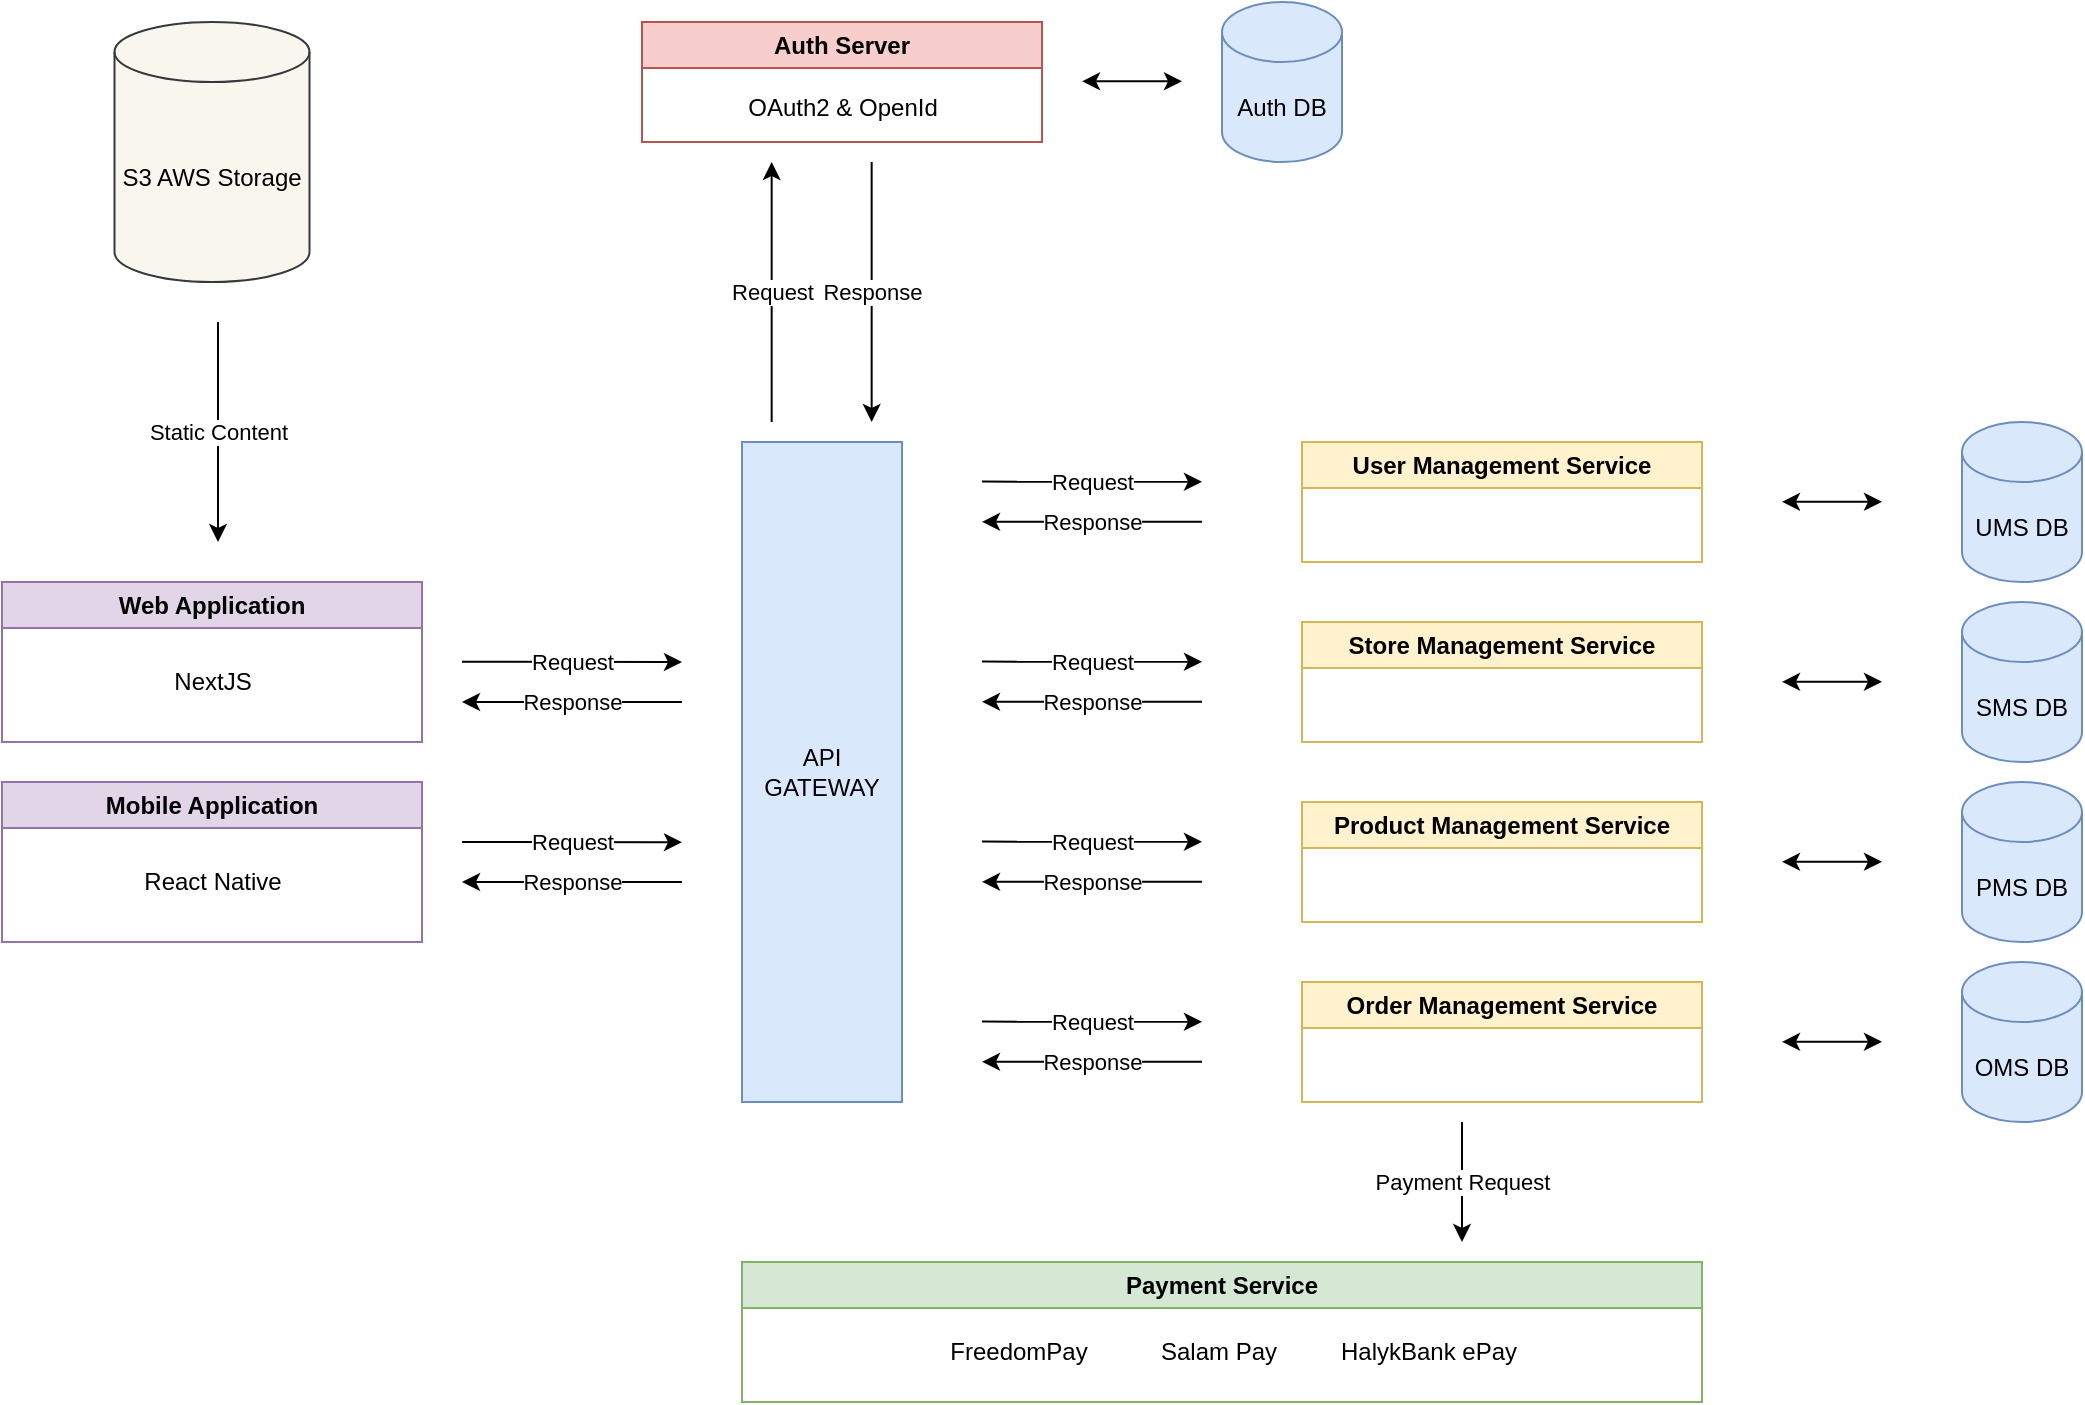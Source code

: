 <mxfile version="24.2.5" type="github">
  <diagram name="Page-1" id="4DVArmQ2FKZMZtiGT3NC">
    <mxGraphModel dx="1647" dy="916" grid="1" gridSize="10" guides="1" tooltips="1" connect="1" arrows="1" fold="1" page="1" pageScale="1" pageWidth="850" pageHeight="1100" math="0" shadow="0">
      <root>
        <mxCell id="0" />
        <mxCell id="1" parent="0" />
        <mxCell id="9ykSHjA-KUcAoBF8mec--2" value="Web Application" style="swimlane;whiteSpace=wrap;html=1;fillColor=#e1d5e7;strokeColor=#9673a6;" parent="1" vertex="1">
          <mxGeometry x="350" y="470" width="210" height="80" as="geometry" />
        </mxCell>
        <mxCell id="9ykSHjA-KUcAoBF8mec--70" value="NextJS" style="text;html=1;align=center;verticalAlign=middle;resizable=0;points=[];autosize=1;strokeColor=none;fillColor=none;" parent="9ykSHjA-KUcAoBF8mec--2" vertex="1">
          <mxGeometry x="75" y="35" width="60" height="30" as="geometry" />
        </mxCell>
        <mxCell id="9ykSHjA-KUcAoBF8mec--3" value="Mobile Application" style="swimlane;whiteSpace=wrap;html=1;fillColor=#e1d5e7;strokeColor=#9673a6;" parent="1" vertex="1">
          <mxGeometry x="350" y="570" width="210" height="80" as="geometry" />
        </mxCell>
        <mxCell id="9ykSHjA-KUcAoBF8mec--71" value="&lt;div&gt;React Native&lt;/div&gt;" style="text;html=1;align=center;verticalAlign=middle;resizable=0;points=[];autosize=1;strokeColor=none;fillColor=none;" parent="9ykSHjA-KUcAoBF8mec--3" vertex="1">
          <mxGeometry x="60" y="35" width="90" height="30" as="geometry" />
        </mxCell>
        <mxCell id="9ykSHjA-KUcAoBF8mec--7" value="&lt;div&gt;API&lt;/div&gt;&lt;div&gt;GATEWAY&lt;br&gt;&lt;/div&gt;" style="rounded=0;whiteSpace=wrap;html=1;fillColor=#dae8fc;strokeColor=#6c8ebf;" parent="1" vertex="1">
          <mxGeometry x="720" y="400" width="80" height="330" as="geometry" />
        </mxCell>
        <mxCell id="9ykSHjA-KUcAoBF8mec--13" value="" style="endArrow=classic;html=1;rounded=0;" parent="1" edge="1">
          <mxGeometry relative="1" as="geometry">
            <mxPoint x="580" y="509.9" as="sourcePoint" />
            <mxPoint x="690" y="510" as="targetPoint" />
          </mxGeometry>
        </mxCell>
        <mxCell id="9ykSHjA-KUcAoBF8mec--14" value="&lt;div&gt;Request&lt;/div&gt;" style="edgeLabel;resizable=0;html=1;;align=center;verticalAlign=middle;" parent="9ykSHjA-KUcAoBF8mec--13" connectable="0" vertex="1">
          <mxGeometry relative="1" as="geometry" />
        </mxCell>
        <mxCell id="9ykSHjA-KUcAoBF8mec--16" value="" style="endArrow=classic;html=1;rounded=0;" parent="1" edge="1">
          <mxGeometry relative="1" as="geometry">
            <mxPoint x="580" y="600" as="sourcePoint" />
            <mxPoint x="690" y="600.1" as="targetPoint" />
          </mxGeometry>
        </mxCell>
        <mxCell id="9ykSHjA-KUcAoBF8mec--17" value="&lt;div&gt;Request&lt;/div&gt;" style="edgeLabel;resizable=0;html=1;;align=center;verticalAlign=middle;" parent="9ykSHjA-KUcAoBF8mec--16" connectable="0" vertex="1">
          <mxGeometry relative="1" as="geometry" />
        </mxCell>
        <mxCell id="9ykSHjA-KUcAoBF8mec--18" value="" style="endArrow=classic;html=1;rounded=0;" parent="1" edge="1">
          <mxGeometry relative="1" as="geometry">
            <mxPoint x="690" y="530" as="sourcePoint" />
            <mxPoint x="580" y="530" as="targetPoint" />
          </mxGeometry>
        </mxCell>
        <mxCell id="9ykSHjA-KUcAoBF8mec--19" value="&lt;div&gt;Response&lt;/div&gt;" style="edgeLabel;resizable=0;html=1;;align=center;verticalAlign=middle;" parent="9ykSHjA-KUcAoBF8mec--18" connectable="0" vertex="1">
          <mxGeometry relative="1" as="geometry" />
        </mxCell>
        <mxCell id="9ykSHjA-KUcAoBF8mec--20" value="" style="endArrow=classic;html=1;rounded=0;" parent="1" edge="1">
          <mxGeometry relative="1" as="geometry">
            <mxPoint x="690" y="620" as="sourcePoint" />
            <mxPoint x="580" y="620" as="targetPoint" />
          </mxGeometry>
        </mxCell>
        <mxCell id="9ykSHjA-KUcAoBF8mec--21" value="&lt;div&gt;Response&lt;/div&gt;" style="edgeLabel;resizable=0;html=1;;align=center;verticalAlign=middle;" parent="9ykSHjA-KUcAoBF8mec--20" connectable="0" vertex="1">
          <mxGeometry relative="1" as="geometry" />
        </mxCell>
        <mxCell id="9ykSHjA-KUcAoBF8mec--22" value="Auth Server" style="swimlane;whiteSpace=wrap;html=1;fillColor=#f8cecc;strokeColor=#b85450;" parent="1" vertex="1">
          <mxGeometry x="670" y="190" width="200" height="60" as="geometry" />
        </mxCell>
        <mxCell id="9ykSHjA-KUcAoBF8mec--25" value="" style="endArrow=classic;html=1;rounded=0;" parent="1" edge="1">
          <mxGeometry relative="1" as="geometry">
            <mxPoint x="734.83" y="390" as="sourcePoint" />
            <mxPoint x="734.83" y="260" as="targetPoint" />
          </mxGeometry>
        </mxCell>
        <mxCell id="9ykSHjA-KUcAoBF8mec--26" value="&lt;div&gt;Request&lt;/div&gt;" style="edgeLabel;resizable=0;html=1;;align=center;verticalAlign=middle;" parent="9ykSHjA-KUcAoBF8mec--25" connectable="0" vertex="1">
          <mxGeometry relative="1" as="geometry" />
        </mxCell>
        <mxCell id="9ykSHjA-KUcAoBF8mec--27" value="" style="endArrow=classic;html=1;rounded=0;" parent="1" edge="1">
          <mxGeometry relative="1" as="geometry">
            <mxPoint x="784.83" y="260" as="sourcePoint" />
            <mxPoint x="784.83" y="390" as="targetPoint" />
          </mxGeometry>
        </mxCell>
        <mxCell id="9ykSHjA-KUcAoBF8mec--28" value="&lt;div&gt;Response&lt;/div&gt;" style="edgeLabel;resizable=0;html=1;;align=center;verticalAlign=middle;" parent="9ykSHjA-KUcAoBF8mec--27" connectable="0" vertex="1">
          <mxGeometry relative="1" as="geometry" />
        </mxCell>
        <mxCell id="9ykSHjA-KUcAoBF8mec--29" value="Auth DB" style="shape=cylinder3;whiteSpace=wrap;html=1;boundedLbl=1;backgroundOutline=1;size=15;fillColor=#dae8fc;strokeColor=#6c8ebf;" parent="1" vertex="1">
          <mxGeometry x="960" y="180" width="60" height="80" as="geometry" />
        </mxCell>
        <mxCell id="9ykSHjA-KUcAoBF8mec--30" value="" style="endArrow=classic;startArrow=classic;html=1;rounded=0;" parent="1" edge="1">
          <mxGeometry width="50" height="50" relative="1" as="geometry">
            <mxPoint x="890" y="219.66" as="sourcePoint" />
            <mxPoint x="940" y="219.66" as="targetPoint" />
          </mxGeometry>
        </mxCell>
        <mxCell id="9ykSHjA-KUcAoBF8mec--31" value="User Management Service" style="swimlane;whiteSpace=wrap;html=1;fillColor=#fff2cc;strokeColor=#d6b656;" parent="1" vertex="1">
          <mxGeometry x="1000" y="400" width="200" height="60" as="geometry" />
        </mxCell>
        <mxCell id="9ykSHjA-KUcAoBF8mec--32" value="UMS DB" style="shape=cylinder3;whiteSpace=wrap;html=1;boundedLbl=1;backgroundOutline=1;size=15;fillColor=#dae8fc;strokeColor=#6c8ebf;" parent="1" vertex="1">
          <mxGeometry x="1330" y="390" width="60" height="80" as="geometry" />
        </mxCell>
        <mxCell id="9ykSHjA-KUcAoBF8mec--33" value="" style="endArrow=classic;startArrow=classic;html=1;rounded=0;" parent="1" edge="1">
          <mxGeometry width="50" height="50" relative="1" as="geometry">
            <mxPoint x="1240" y="429.91" as="sourcePoint" />
            <mxPoint x="1290" y="429.91" as="targetPoint" />
          </mxGeometry>
        </mxCell>
        <mxCell id="9ykSHjA-KUcAoBF8mec--34" value="" style="endArrow=classic;html=1;rounded=0;" parent="1" edge="1">
          <mxGeometry relative="1" as="geometry">
            <mxPoint x="840" y="419.8" as="sourcePoint" />
            <mxPoint x="950" y="419.9" as="targetPoint" />
          </mxGeometry>
        </mxCell>
        <mxCell id="9ykSHjA-KUcAoBF8mec--35" value="&lt;div&gt;Request&lt;/div&gt;" style="edgeLabel;resizable=0;html=1;;align=center;verticalAlign=middle;" parent="9ykSHjA-KUcAoBF8mec--34" connectable="0" vertex="1">
          <mxGeometry relative="1" as="geometry" />
        </mxCell>
        <mxCell id="9ykSHjA-KUcAoBF8mec--36" value="" style="endArrow=classic;html=1;rounded=0;" parent="1" edge="1">
          <mxGeometry relative="1" as="geometry">
            <mxPoint x="950" y="439.9" as="sourcePoint" />
            <mxPoint x="840" y="439.9" as="targetPoint" />
          </mxGeometry>
        </mxCell>
        <mxCell id="9ykSHjA-KUcAoBF8mec--37" value="&lt;div&gt;Response&lt;/div&gt;" style="edgeLabel;resizable=0;html=1;;align=center;verticalAlign=middle;" parent="9ykSHjA-KUcAoBF8mec--36" connectable="0" vertex="1">
          <mxGeometry relative="1" as="geometry" />
        </mxCell>
        <mxCell id="9ykSHjA-KUcAoBF8mec--45" value="Store Management Service" style="swimlane;whiteSpace=wrap;html=1;fillColor=#fff2cc;strokeColor=#d6b656;" parent="1" vertex="1">
          <mxGeometry x="1000" y="490" width="200" height="60" as="geometry" />
        </mxCell>
        <mxCell id="9ykSHjA-KUcAoBF8mec--46" value="SMS DB" style="shape=cylinder3;whiteSpace=wrap;html=1;boundedLbl=1;backgroundOutline=1;size=15;fillColor=#dae8fc;strokeColor=#6c8ebf;" parent="1" vertex="1">
          <mxGeometry x="1330" y="480" width="60" height="80" as="geometry" />
        </mxCell>
        <mxCell id="9ykSHjA-KUcAoBF8mec--47" value="" style="endArrow=classic;startArrow=classic;html=1;rounded=0;" parent="1" edge="1">
          <mxGeometry width="50" height="50" relative="1" as="geometry">
            <mxPoint x="1240" y="519.91" as="sourcePoint" />
            <mxPoint x="1290" y="519.91" as="targetPoint" />
          </mxGeometry>
        </mxCell>
        <mxCell id="9ykSHjA-KUcAoBF8mec--48" value="" style="endArrow=classic;html=1;rounded=0;" parent="1" edge="1">
          <mxGeometry relative="1" as="geometry">
            <mxPoint x="840" y="509.8" as="sourcePoint" />
            <mxPoint x="950" y="509.9" as="targetPoint" />
          </mxGeometry>
        </mxCell>
        <mxCell id="9ykSHjA-KUcAoBF8mec--49" value="&lt;div&gt;Request&lt;/div&gt;" style="edgeLabel;resizable=0;html=1;;align=center;verticalAlign=middle;" parent="9ykSHjA-KUcAoBF8mec--48" connectable="0" vertex="1">
          <mxGeometry relative="1" as="geometry" />
        </mxCell>
        <mxCell id="9ykSHjA-KUcAoBF8mec--50" value="" style="endArrow=classic;html=1;rounded=0;" parent="1" edge="1">
          <mxGeometry relative="1" as="geometry">
            <mxPoint x="950" y="529.9" as="sourcePoint" />
            <mxPoint x="840" y="529.9" as="targetPoint" />
          </mxGeometry>
        </mxCell>
        <mxCell id="9ykSHjA-KUcAoBF8mec--51" value="&lt;div&gt;Response&lt;/div&gt;" style="edgeLabel;resizable=0;html=1;;align=center;verticalAlign=middle;" parent="9ykSHjA-KUcAoBF8mec--50" connectable="0" vertex="1">
          <mxGeometry relative="1" as="geometry" />
        </mxCell>
        <mxCell id="9ykSHjA-KUcAoBF8mec--52" value="Product Management Service" style="swimlane;whiteSpace=wrap;html=1;fillColor=#fff2cc;strokeColor=#d6b656;" parent="1" vertex="1">
          <mxGeometry x="1000" y="580" width="200" height="60" as="geometry" />
        </mxCell>
        <mxCell id="9ykSHjA-KUcAoBF8mec--53" value="PMS DB" style="shape=cylinder3;whiteSpace=wrap;html=1;boundedLbl=1;backgroundOutline=1;size=15;fillColor=#dae8fc;strokeColor=#6c8ebf;" parent="1" vertex="1">
          <mxGeometry x="1330" y="570" width="60" height="80" as="geometry" />
        </mxCell>
        <mxCell id="9ykSHjA-KUcAoBF8mec--54" value="" style="endArrow=classic;startArrow=classic;html=1;rounded=0;" parent="1" edge="1">
          <mxGeometry width="50" height="50" relative="1" as="geometry">
            <mxPoint x="1240" y="609.91" as="sourcePoint" />
            <mxPoint x="1290" y="609.91" as="targetPoint" />
          </mxGeometry>
        </mxCell>
        <mxCell id="9ykSHjA-KUcAoBF8mec--55" value="" style="endArrow=classic;html=1;rounded=0;" parent="1" edge="1">
          <mxGeometry relative="1" as="geometry">
            <mxPoint x="840" y="599.8" as="sourcePoint" />
            <mxPoint x="950" y="599.9" as="targetPoint" />
          </mxGeometry>
        </mxCell>
        <mxCell id="9ykSHjA-KUcAoBF8mec--56" value="&lt;div&gt;Request&lt;/div&gt;" style="edgeLabel;resizable=0;html=1;;align=center;verticalAlign=middle;" parent="9ykSHjA-KUcAoBF8mec--55" connectable="0" vertex="1">
          <mxGeometry relative="1" as="geometry" />
        </mxCell>
        <mxCell id="9ykSHjA-KUcAoBF8mec--57" value="" style="endArrow=classic;html=1;rounded=0;" parent="1" edge="1">
          <mxGeometry relative="1" as="geometry">
            <mxPoint x="950" y="619.9" as="sourcePoint" />
            <mxPoint x="840" y="619.9" as="targetPoint" />
          </mxGeometry>
        </mxCell>
        <mxCell id="9ykSHjA-KUcAoBF8mec--58" value="&lt;div&gt;Response&lt;/div&gt;" style="edgeLabel;resizable=0;html=1;;align=center;verticalAlign=middle;" parent="9ykSHjA-KUcAoBF8mec--57" connectable="0" vertex="1">
          <mxGeometry relative="1" as="geometry" />
        </mxCell>
        <mxCell id="9ykSHjA-KUcAoBF8mec--59" value="Order Management Service" style="swimlane;whiteSpace=wrap;html=1;fillColor=#fff2cc;strokeColor=#d6b656;" parent="1" vertex="1">
          <mxGeometry x="1000" y="670" width="200" height="60" as="geometry" />
        </mxCell>
        <mxCell id="9ykSHjA-KUcAoBF8mec--60" value="OMS DB" style="shape=cylinder3;whiteSpace=wrap;html=1;boundedLbl=1;backgroundOutline=1;size=15;fillColor=#dae8fc;strokeColor=#6c8ebf;" parent="1" vertex="1">
          <mxGeometry x="1330" y="660" width="60" height="80" as="geometry" />
        </mxCell>
        <mxCell id="9ykSHjA-KUcAoBF8mec--61" value="" style="endArrow=classic;startArrow=classic;html=1;rounded=0;" parent="1" edge="1">
          <mxGeometry width="50" height="50" relative="1" as="geometry">
            <mxPoint x="1240" y="699.91" as="sourcePoint" />
            <mxPoint x="1290" y="699.91" as="targetPoint" />
          </mxGeometry>
        </mxCell>
        <mxCell id="9ykSHjA-KUcAoBF8mec--62" value="" style="endArrow=classic;html=1;rounded=0;" parent="1" edge="1">
          <mxGeometry relative="1" as="geometry">
            <mxPoint x="840" y="689.8" as="sourcePoint" />
            <mxPoint x="950" y="689.9" as="targetPoint" />
          </mxGeometry>
        </mxCell>
        <mxCell id="9ykSHjA-KUcAoBF8mec--63" value="&lt;div&gt;Request&lt;/div&gt;" style="edgeLabel;resizable=0;html=1;;align=center;verticalAlign=middle;" parent="9ykSHjA-KUcAoBF8mec--62" connectable="0" vertex="1">
          <mxGeometry relative="1" as="geometry" />
        </mxCell>
        <mxCell id="9ykSHjA-KUcAoBF8mec--64" value="" style="endArrow=classic;html=1;rounded=0;" parent="1" edge="1">
          <mxGeometry relative="1" as="geometry">
            <mxPoint x="950" y="709.9" as="sourcePoint" />
            <mxPoint x="840" y="709.9" as="targetPoint" />
          </mxGeometry>
        </mxCell>
        <mxCell id="9ykSHjA-KUcAoBF8mec--65" value="&lt;div&gt;Response&lt;/div&gt;" style="edgeLabel;resizable=0;html=1;;align=center;verticalAlign=middle;" parent="9ykSHjA-KUcAoBF8mec--64" connectable="0" vertex="1">
          <mxGeometry relative="1" as="geometry" />
        </mxCell>
        <mxCell id="9ykSHjA-KUcAoBF8mec--66" value="S3 AWS Storage" style="shape=cylinder3;whiteSpace=wrap;html=1;boundedLbl=1;backgroundOutline=1;size=15;fillColor=#f9f7ed;strokeColor=#36393d;" parent="1" vertex="1">
          <mxGeometry x="406.25" y="190" width="97.5" height="130" as="geometry" />
        </mxCell>
        <mxCell id="9ykSHjA-KUcAoBF8mec--67" value="" style="endArrow=classic;html=1;rounded=0;" parent="1" edge="1">
          <mxGeometry relative="1" as="geometry">
            <mxPoint x="458" y="340" as="sourcePoint" />
            <mxPoint x="458" y="450" as="targetPoint" />
          </mxGeometry>
        </mxCell>
        <mxCell id="9ykSHjA-KUcAoBF8mec--68" value="Static Content" style="edgeLabel;resizable=0;html=1;;align=center;verticalAlign=middle;" parent="9ykSHjA-KUcAoBF8mec--67" connectable="0" vertex="1">
          <mxGeometry relative="1" as="geometry" />
        </mxCell>
        <mxCell id="9ykSHjA-KUcAoBF8mec--69" value="OAuth2 &amp;amp; OpenId" style="text;html=1;align=center;verticalAlign=middle;resizable=0;points=[];autosize=1;strokeColor=none;fillColor=none;" parent="1" vertex="1">
          <mxGeometry x="710" y="218" width="120" height="30" as="geometry" />
        </mxCell>
        <mxCell id="9ykSHjA-KUcAoBF8mec--72" value="Payment Service" style="swimlane;whiteSpace=wrap;html=1;fillColor=#d5e8d4;strokeColor=#82b366;" parent="1" vertex="1">
          <mxGeometry x="720" y="810" width="480" height="70" as="geometry" />
        </mxCell>
        <mxCell id="9ykSHjA-KUcAoBF8mec--75" value="FreedomPay" style="text;html=1;align=center;verticalAlign=middle;resizable=0;points=[];autosize=1;" parent="9ykSHjA-KUcAoBF8mec--72" vertex="1">
          <mxGeometry x="92.5" y="30" width="90" height="30" as="geometry" />
        </mxCell>
        <mxCell id="9ykSHjA-KUcAoBF8mec--76" value="Salam Pay" style="text;html=1;align=center;verticalAlign=middle;resizable=0;points=[];autosize=1;" parent="9ykSHjA-KUcAoBF8mec--72" vertex="1">
          <mxGeometry x="197.5" y="30" width="80" height="30" as="geometry" />
        </mxCell>
        <mxCell id="9ykSHjA-KUcAoBF8mec--77" value="HalykBank ePay" style="text;html=1;align=center;verticalAlign=middle;resizable=0;points=[];autosize=1;" parent="9ykSHjA-KUcAoBF8mec--72" vertex="1">
          <mxGeometry x="287.5" y="30" width="110" height="30" as="geometry" />
        </mxCell>
        <mxCell id="9ykSHjA-KUcAoBF8mec--84" value="" style="endArrow=classic;html=1;rounded=0;" parent="1" edge="1">
          <mxGeometry relative="1" as="geometry">
            <mxPoint x="1080" y="740" as="sourcePoint" />
            <mxPoint x="1080" y="800" as="targetPoint" />
          </mxGeometry>
        </mxCell>
        <mxCell id="9ykSHjA-KUcAoBF8mec--85" value="Payment Request" style="edgeLabel;resizable=0;html=1;;align=center;verticalAlign=middle;" parent="9ykSHjA-KUcAoBF8mec--84" connectable="0" vertex="1">
          <mxGeometry relative="1" as="geometry" />
        </mxCell>
      </root>
    </mxGraphModel>
  </diagram>
</mxfile>
